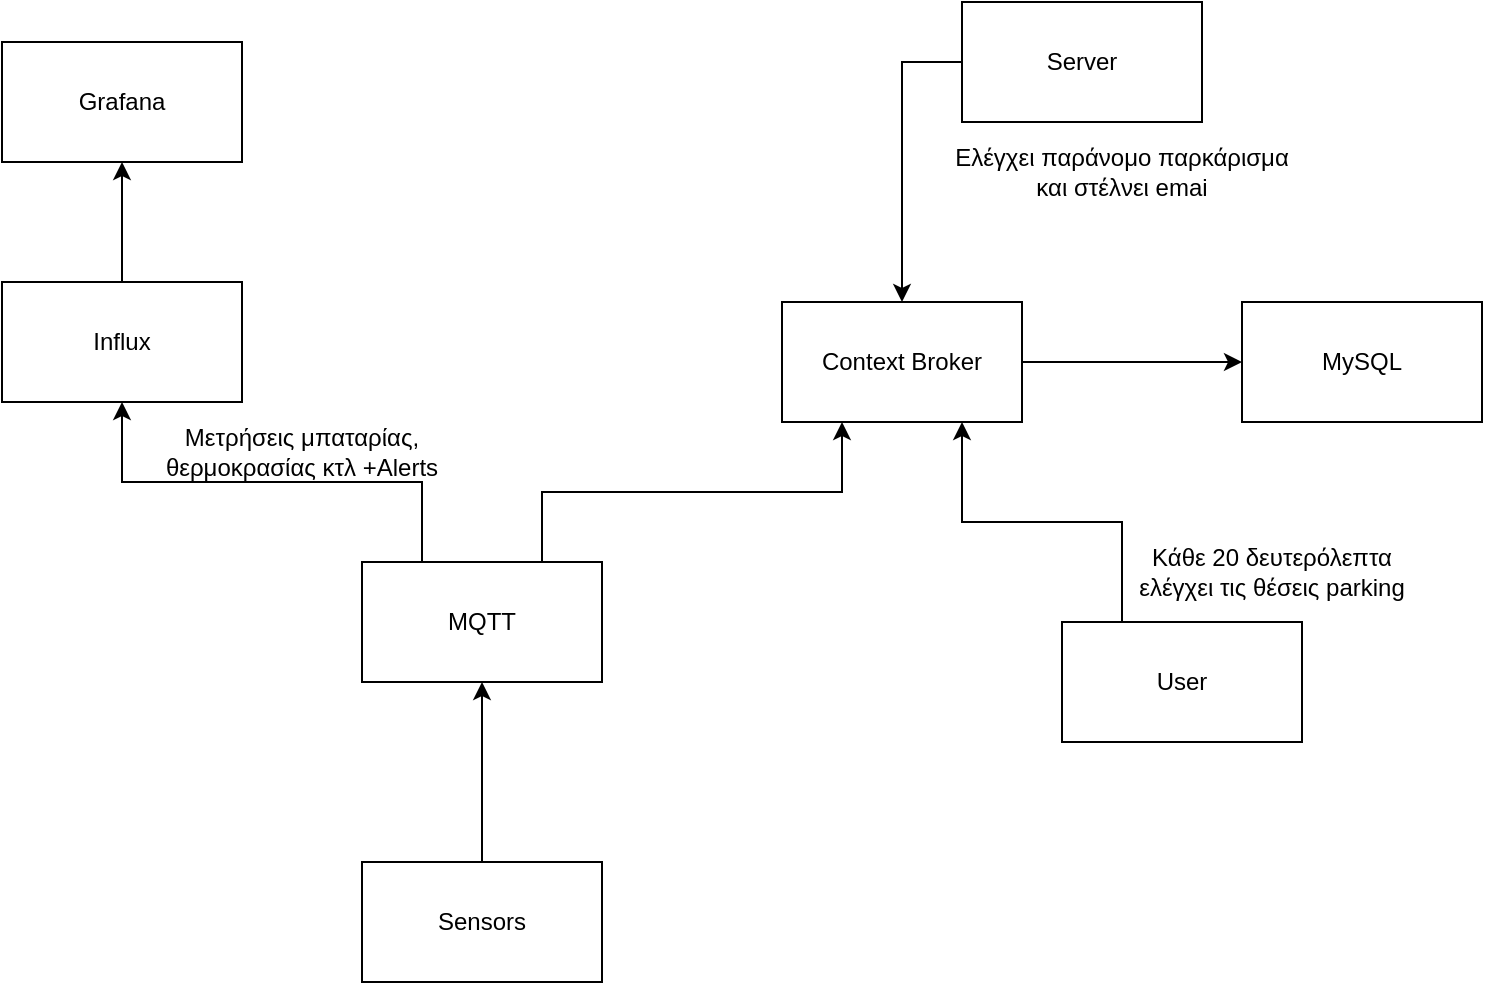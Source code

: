<mxfile version="24.8.4">
  <diagram name="Σελίδα-1" id="i7qNrUpRXzwxiMrxnKOg">
    <mxGraphModel dx="1268" dy="558" grid="1" gridSize="10" guides="1" tooltips="1" connect="1" arrows="1" fold="1" page="1" pageScale="1" pageWidth="827" pageHeight="1169" math="0" shadow="0">
      <root>
        <mxCell id="0" />
        <mxCell id="1" parent="0" />
        <mxCell id="NFW7nQOXXXlPpSmHHsXy-12" style="edgeStyle=orthogonalEdgeStyle;rounded=0;orthogonalLoop=1;jettySize=auto;html=1;exitX=0.5;exitY=0;exitDx=0;exitDy=0;entryX=0.5;entryY=1;entryDx=0;entryDy=0;" edge="1" parent="1" source="NFW7nQOXXXlPpSmHHsXy-1" target="NFW7nQOXXXlPpSmHHsXy-2">
          <mxGeometry relative="1" as="geometry" />
        </mxCell>
        <mxCell id="NFW7nQOXXXlPpSmHHsXy-1" value="Sensors" style="rounded=0;whiteSpace=wrap;html=1;" vertex="1" parent="1">
          <mxGeometry x="250" y="440" width="120" height="60" as="geometry" />
        </mxCell>
        <mxCell id="NFW7nQOXXXlPpSmHHsXy-13" style="edgeStyle=orthogonalEdgeStyle;rounded=0;orthogonalLoop=1;jettySize=auto;html=1;exitX=0.75;exitY=0;exitDx=0;exitDy=0;entryX=0.25;entryY=1;entryDx=0;entryDy=0;" edge="1" parent="1" source="NFW7nQOXXXlPpSmHHsXy-2" target="NFW7nQOXXXlPpSmHHsXy-5">
          <mxGeometry relative="1" as="geometry" />
        </mxCell>
        <mxCell id="NFW7nQOXXXlPpSmHHsXy-14" style="edgeStyle=orthogonalEdgeStyle;rounded=0;orthogonalLoop=1;jettySize=auto;html=1;exitX=0.25;exitY=0;exitDx=0;exitDy=0;" edge="1" parent="1" source="NFW7nQOXXXlPpSmHHsXy-2" target="NFW7nQOXXXlPpSmHHsXy-3">
          <mxGeometry relative="1" as="geometry" />
        </mxCell>
        <mxCell id="NFW7nQOXXXlPpSmHHsXy-2" value="MQTT" style="rounded=0;whiteSpace=wrap;html=1;" vertex="1" parent="1">
          <mxGeometry x="250" y="290" width="120" height="60" as="geometry" />
        </mxCell>
        <mxCell id="NFW7nQOXXXlPpSmHHsXy-15" style="edgeStyle=orthogonalEdgeStyle;rounded=0;orthogonalLoop=1;jettySize=auto;html=1;exitX=0.5;exitY=0;exitDx=0;exitDy=0;" edge="1" parent="1" source="NFW7nQOXXXlPpSmHHsXy-3" target="NFW7nQOXXXlPpSmHHsXy-4">
          <mxGeometry relative="1" as="geometry" />
        </mxCell>
        <mxCell id="NFW7nQOXXXlPpSmHHsXy-3" value="Influx" style="rounded=0;whiteSpace=wrap;html=1;" vertex="1" parent="1">
          <mxGeometry x="70" y="150" width="120" height="60" as="geometry" />
        </mxCell>
        <mxCell id="NFW7nQOXXXlPpSmHHsXy-4" value="Grafana" style="rounded=0;whiteSpace=wrap;html=1;" vertex="1" parent="1">
          <mxGeometry x="70" y="30" width="120" height="60" as="geometry" />
        </mxCell>
        <mxCell id="NFW7nQOXXXlPpSmHHsXy-10" style="edgeStyle=orthogonalEdgeStyle;rounded=0;orthogonalLoop=1;jettySize=auto;html=1;exitX=1;exitY=0.5;exitDx=0;exitDy=0;entryX=0;entryY=0.5;entryDx=0;entryDy=0;" edge="1" parent="1" source="NFW7nQOXXXlPpSmHHsXy-5" target="NFW7nQOXXXlPpSmHHsXy-7">
          <mxGeometry relative="1" as="geometry" />
        </mxCell>
        <mxCell id="NFW7nQOXXXlPpSmHHsXy-5" value="Context Broker" style="rounded=0;whiteSpace=wrap;html=1;" vertex="1" parent="1">
          <mxGeometry x="460" y="160" width="120" height="60" as="geometry" />
        </mxCell>
        <mxCell id="NFW7nQOXXXlPpSmHHsXy-9" style="edgeStyle=orthogonalEdgeStyle;rounded=0;orthogonalLoop=1;jettySize=auto;html=1;exitX=0;exitY=0.5;exitDx=0;exitDy=0;" edge="1" parent="1" source="NFW7nQOXXXlPpSmHHsXy-6" target="NFW7nQOXXXlPpSmHHsXy-5">
          <mxGeometry relative="1" as="geometry" />
        </mxCell>
        <mxCell id="NFW7nQOXXXlPpSmHHsXy-6" value="Server" style="rounded=0;whiteSpace=wrap;html=1;" vertex="1" parent="1">
          <mxGeometry x="550" y="10" width="120" height="60" as="geometry" />
        </mxCell>
        <mxCell id="NFW7nQOXXXlPpSmHHsXy-7" value="MySQL" style="rounded=0;whiteSpace=wrap;html=1;" vertex="1" parent="1">
          <mxGeometry x="690" y="160" width="120" height="60" as="geometry" />
        </mxCell>
        <mxCell id="NFW7nQOXXXlPpSmHHsXy-11" style="edgeStyle=orthogonalEdgeStyle;rounded=0;orthogonalLoop=1;jettySize=auto;html=1;exitX=0.25;exitY=0;exitDx=0;exitDy=0;entryX=0.75;entryY=1;entryDx=0;entryDy=0;" edge="1" parent="1" source="NFW7nQOXXXlPpSmHHsXy-8" target="NFW7nQOXXXlPpSmHHsXy-5">
          <mxGeometry relative="1" as="geometry" />
        </mxCell>
        <mxCell id="NFW7nQOXXXlPpSmHHsXy-8" value="User" style="rounded=0;whiteSpace=wrap;html=1;" vertex="1" parent="1">
          <mxGeometry x="600" y="320" width="120" height="60" as="geometry" />
        </mxCell>
        <mxCell id="NFW7nQOXXXlPpSmHHsXy-16" value="Κάθε 20 δευτερόλεπτα ελέγχει τις θέσεις parking" style="text;html=1;align=center;verticalAlign=middle;whiteSpace=wrap;rounded=0;" vertex="1" parent="1">
          <mxGeometry x="630" y="280" width="150" height="30" as="geometry" />
        </mxCell>
        <mxCell id="NFW7nQOXXXlPpSmHHsXy-17" value="Ελέγχει παράνομο παρκάρισμα και στέλνει emai" style="text;html=1;align=center;verticalAlign=middle;whiteSpace=wrap;rounded=0;" vertex="1" parent="1">
          <mxGeometry x="540" y="80" width="180" height="30" as="geometry" />
        </mxCell>
        <mxCell id="NFW7nQOXXXlPpSmHHsXy-18" value="Μετρήσεις μπαταρίας, θερμοκρασίας κτλ +Αlerts" style="text;html=1;align=center;verticalAlign=middle;whiteSpace=wrap;rounded=0;" vertex="1" parent="1">
          <mxGeometry x="150" y="220" width="140" height="30" as="geometry" />
        </mxCell>
      </root>
    </mxGraphModel>
  </diagram>
</mxfile>
